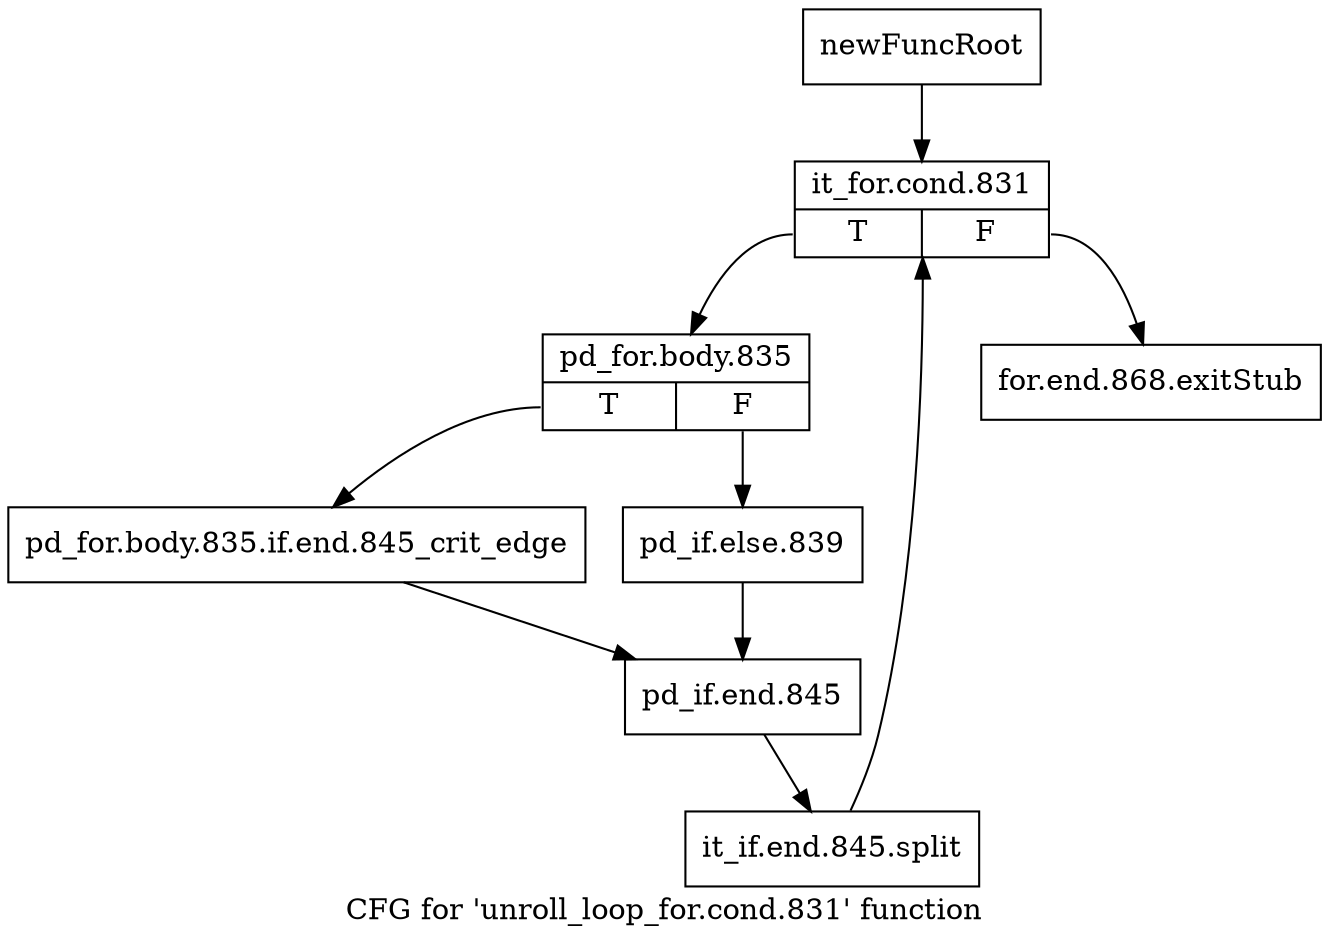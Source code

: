 digraph "CFG for 'unroll_loop_for.cond.831' function" {
	label="CFG for 'unroll_loop_for.cond.831' function";

	Node0xc58d7f0 [shape=record,label="{newFuncRoot}"];
	Node0xc58d7f0 -> Node0xc58d890;
	Node0xc58d840 [shape=record,label="{for.end.868.exitStub}"];
	Node0xc58d890 [shape=record,label="{it_for.cond.831|{<s0>T|<s1>F}}"];
	Node0xc58d890:s0 -> Node0xc58d8e0;
	Node0xc58d890:s1 -> Node0xc58d840;
	Node0xc58d8e0 [shape=record,label="{pd_for.body.835|{<s0>T|<s1>F}}"];
	Node0xc58d8e0:s0 -> Node0xc58d980;
	Node0xc58d8e0:s1 -> Node0xc58d930;
	Node0xc58d930 [shape=record,label="{pd_if.else.839}"];
	Node0xc58d930 -> Node0xc58d9d0;
	Node0xc58d980 [shape=record,label="{pd_for.body.835.if.end.845_crit_edge}"];
	Node0xc58d980 -> Node0xc58d9d0;
	Node0xc58d9d0 [shape=record,label="{pd_if.end.845}"];
	Node0xc58d9d0 -> Node0xfd99b40;
	Node0xfd99b40 [shape=record,label="{it_if.end.845.split}"];
	Node0xfd99b40 -> Node0xc58d890;
}
